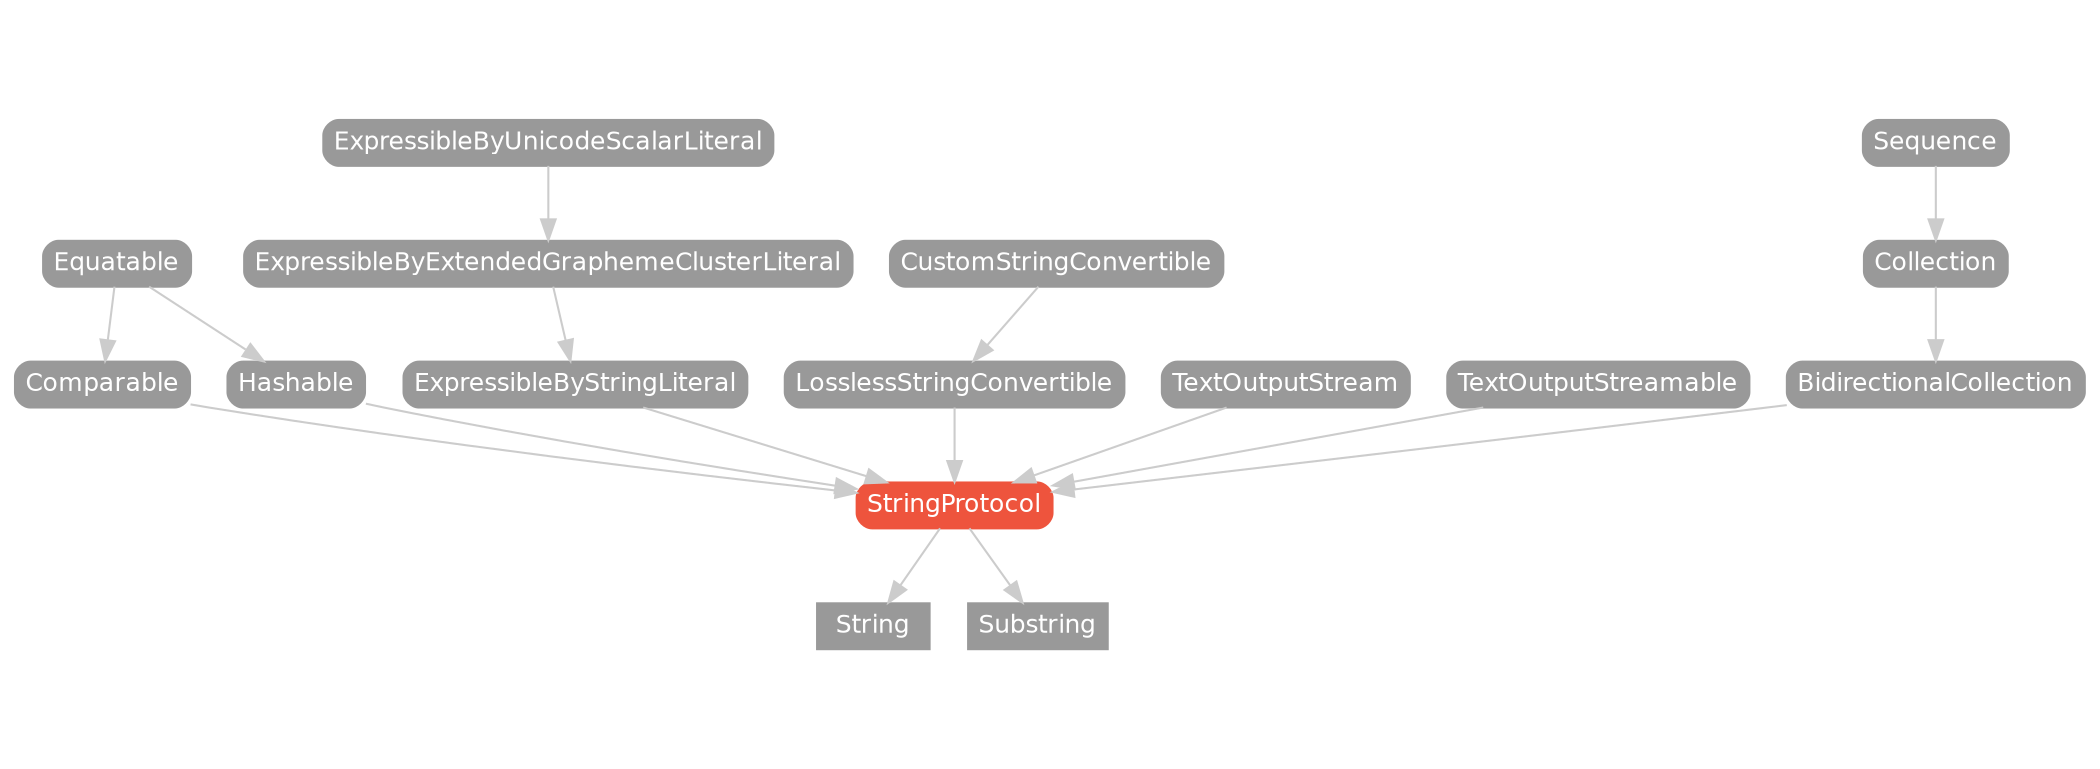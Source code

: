 strict digraph "StringProtocol - Type Hierarchy - SwiftDoc.org" {
    pad="0.1,0.8"
    node [shape=box, style="filled,rounded", color="#999999", fillcolor="#999999", fontcolor=white, fontname=Helvetica, fontnames="Helvetica,sansserif", fontsize=12, margin="0.07,0.05", height="0.3"]
    edge [color="#cccccc"]
    "BidirectionalCollection" [URL="/protocol/BidirectionalCollection/hierarchy/"]
    "Collection" [URL="/protocol/Collection/hierarchy/"]
    "Comparable" [URL="/protocol/Comparable/hierarchy/"]
    "CustomStringConvertible" [URL="/protocol/CustomStringConvertible/hierarchy/"]
    "Equatable" [URL="/protocol/Equatable/hierarchy/"]
    "ExpressibleByExtendedGraphemeClusterLiteral" [URL="/protocol/ExpressibleByExtendedGraphemeClusterLiteral/hierarchy/"]
    "ExpressibleByStringLiteral" [URL="/protocol/ExpressibleByStringLiteral/hierarchy/"]
    "ExpressibleByUnicodeScalarLiteral" [URL="/protocol/ExpressibleByUnicodeScalarLiteral/hierarchy/"]
    "Hashable" [URL="/protocol/Hashable/hierarchy/"]
    "LosslessStringConvertible" [URL="/protocol/LosslessStringConvertible/hierarchy/"]
    "Sequence" [URL="/protocol/Sequence/hierarchy/"]
    "String" [URL="/type/String/hierarchy/", style=filled]
    "StringProtocol" [URL="/protocol/StringProtocol/", style="filled,rounded", fillcolor="#ee543d", color="#ee543d"]
    "Substring" [URL="/type/Substring/hierarchy/", style=filled]
    "TextOutputStream" [URL="/protocol/TextOutputStream/hierarchy/"]
    "TextOutputStreamable" [URL="/protocol/TextOutputStreamable/hierarchy/"]    "StringProtocol" -> "String"
    "StringProtocol" -> "Substring"
    "BidirectionalCollection" -> "StringProtocol"
    "Comparable" -> "StringProtocol"
    "ExpressibleByStringLiteral" -> "StringProtocol"
    "Hashable" -> "StringProtocol"
    "LosslessStringConvertible" -> "StringProtocol"
    "TextOutputStream" -> "StringProtocol"
    "TextOutputStreamable" -> "StringProtocol"
    "Collection" -> "BidirectionalCollection"
    "Sequence" -> "Collection"
    "Equatable" -> "Comparable"
    "ExpressibleByExtendedGraphemeClusterLiteral" -> "ExpressibleByStringLiteral"
    "ExpressibleByUnicodeScalarLiteral" -> "ExpressibleByExtendedGraphemeClusterLiteral"
    "Equatable" -> "Hashable"
    "CustomStringConvertible" -> "LosslessStringConvertible"
    subgraph Types {
        rank = max; "String"; "Substring";
    }
}